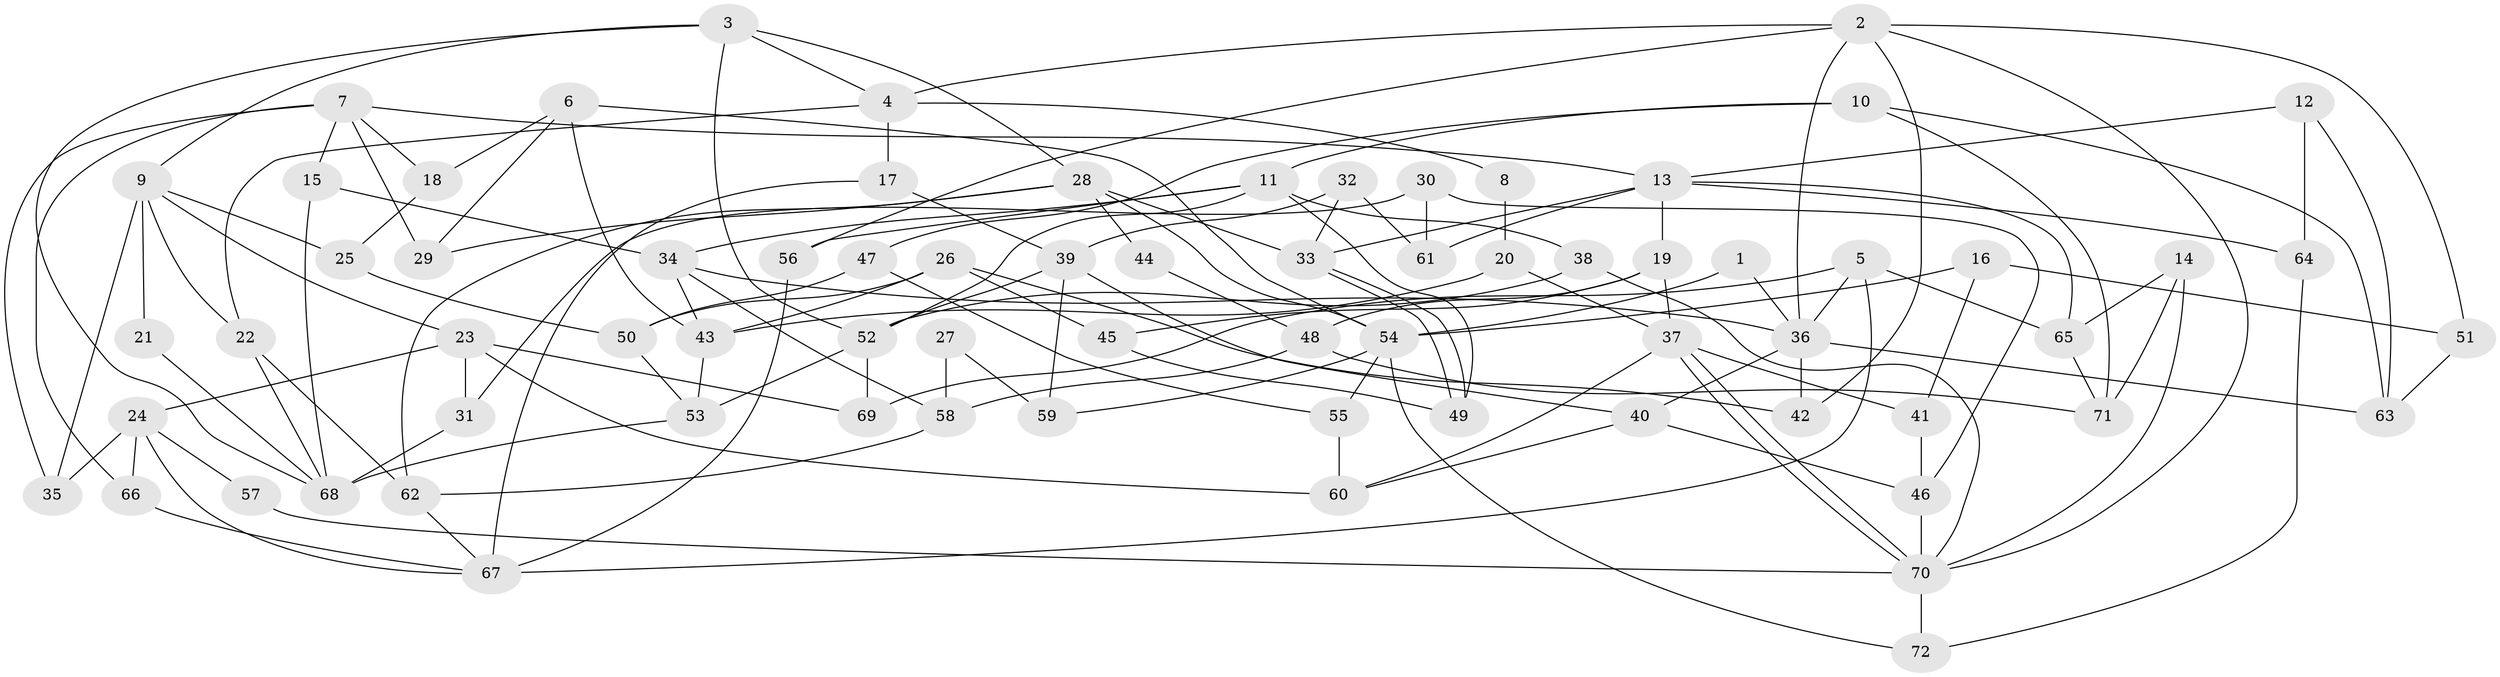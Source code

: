 // coarse degree distribution, {16: 0.019230769230769232, 10: 0.038461538461538464, 4: 0.23076923076923078, 9: 0.019230769230769232, 2: 0.11538461538461539, 6: 0.057692307692307696, 3: 0.36538461538461536, 7: 0.07692307692307693, 5: 0.07692307692307693}
// Generated by graph-tools (version 1.1) at 2025/51/03/04/25 22:51:06]
// undirected, 72 vertices, 144 edges
graph export_dot {
  node [color=gray90,style=filled];
  1;
  2;
  3;
  4;
  5;
  6;
  7;
  8;
  9;
  10;
  11;
  12;
  13;
  14;
  15;
  16;
  17;
  18;
  19;
  20;
  21;
  22;
  23;
  24;
  25;
  26;
  27;
  28;
  29;
  30;
  31;
  32;
  33;
  34;
  35;
  36;
  37;
  38;
  39;
  40;
  41;
  42;
  43;
  44;
  45;
  46;
  47;
  48;
  49;
  50;
  51;
  52;
  53;
  54;
  55;
  56;
  57;
  58;
  59;
  60;
  61;
  62;
  63;
  64;
  65;
  66;
  67;
  68;
  69;
  70;
  71;
  72;
  1 -- 36;
  1 -- 54;
  2 -- 70;
  2 -- 42;
  2 -- 4;
  2 -- 36;
  2 -- 51;
  2 -- 56;
  3 -- 4;
  3 -- 28;
  3 -- 9;
  3 -- 52;
  3 -- 68;
  4 -- 22;
  4 -- 8;
  4 -- 17;
  5 -- 67;
  5 -- 69;
  5 -- 36;
  5 -- 65;
  6 -- 29;
  6 -- 43;
  6 -- 18;
  6 -- 54;
  7 -- 15;
  7 -- 13;
  7 -- 18;
  7 -- 29;
  7 -- 35;
  7 -- 66;
  8 -- 20;
  9 -- 23;
  9 -- 21;
  9 -- 22;
  9 -- 25;
  9 -- 35;
  10 -- 63;
  10 -- 71;
  10 -- 11;
  10 -- 47;
  11 -- 52;
  11 -- 34;
  11 -- 38;
  11 -- 49;
  11 -- 56;
  12 -- 63;
  12 -- 13;
  12 -- 64;
  13 -- 19;
  13 -- 65;
  13 -- 33;
  13 -- 61;
  13 -- 64;
  14 -- 65;
  14 -- 70;
  14 -- 71;
  15 -- 34;
  15 -- 68;
  16 -- 41;
  16 -- 54;
  16 -- 51;
  17 -- 67;
  17 -- 39;
  18 -- 25;
  19 -- 37;
  19 -- 45;
  19 -- 48;
  20 -- 37;
  20 -- 43;
  21 -- 68;
  22 -- 62;
  22 -- 68;
  23 -- 60;
  23 -- 24;
  23 -- 31;
  23 -- 69;
  24 -- 35;
  24 -- 67;
  24 -- 57;
  24 -- 66;
  25 -- 50;
  26 -- 43;
  26 -- 50;
  26 -- 42;
  26 -- 45;
  27 -- 58;
  27 -- 59;
  28 -- 54;
  28 -- 33;
  28 -- 29;
  28 -- 44;
  28 -- 62;
  30 -- 31;
  30 -- 61;
  30 -- 46;
  31 -- 68;
  32 -- 33;
  32 -- 39;
  32 -- 61;
  33 -- 49;
  33 -- 49;
  34 -- 36;
  34 -- 43;
  34 -- 58;
  36 -- 40;
  36 -- 42;
  36 -- 63;
  37 -- 60;
  37 -- 70;
  37 -- 70;
  37 -- 41;
  38 -- 52;
  38 -- 70;
  39 -- 40;
  39 -- 52;
  39 -- 59;
  40 -- 46;
  40 -- 60;
  41 -- 46;
  43 -- 53;
  44 -- 48;
  45 -- 49;
  46 -- 70;
  47 -- 50;
  47 -- 55;
  48 -- 58;
  48 -- 71;
  50 -- 53;
  51 -- 63;
  52 -- 53;
  52 -- 69;
  53 -- 68;
  54 -- 72;
  54 -- 55;
  54 -- 59;
  55 -- 60;
  56 -- 67;
  57 -- 70;
  58 -- 62;
  62 -- 67;
  64 -- 72;
  65 -- 71;
  66 -- 67;
  70 -- 72;
}
